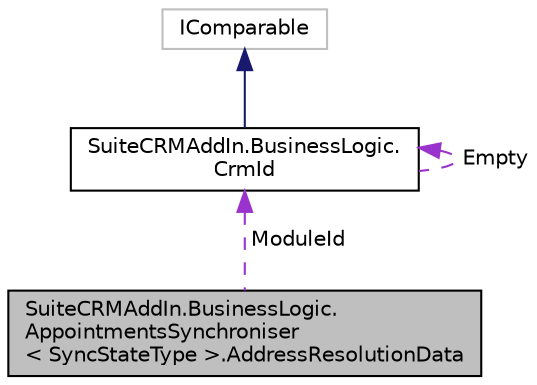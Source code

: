 digraph "SuiteCRMAddIn.BusinessLogic.AppointmentsSynchroniser&lt; SyncStateType &gt;.AddressResolutionData"
{
  edge [fontname="Helvetica",fontsize="10",labelfontname="Helvetica",labelfontsize="10"];
  node [fontname="Helvetica",fontsize="10",shape=record];
  Node1 [label="SuiteCRMAddIn.BusinessLogic.\lAppointmentsSynchroniser\l\< SyncStateType \>.AddressResolutionData",height=0.2,width=0.4,color="black", fillcolor="grey75", style="filled", fontcolor="black"];
  Node2 -> Node1 [dir="back",color="darkorchid3",fontsize="10",style="dashed",label=" ModuleId" ,fontname="Helvetica"];
  Node2 [label="SuiteCRMAddIn.BusinessLogic.\lCrmId",height=0.2,width=0.4,color="black", fillcolor="white", style="filled",URL="$class_suite_c_r_m_add_in_1_1_business_logic_1_1_crm_id.html",tooltip="A validated CRM id. "];
  Node3 -> Node2 [dir="back",color="midnightblue",fontsize="10",style="solid",fontname="Helvetica"];
  Node3 [label="IComparable",height=0.2,width=0.4,color="grey75", fillcolor="white", style="filled"];
  Node2 -> Node2 [dir="back",color="darkorchid3",fontsize="10",style="dashed",label=" Empty" ,fontname="Helvetica"];
}
